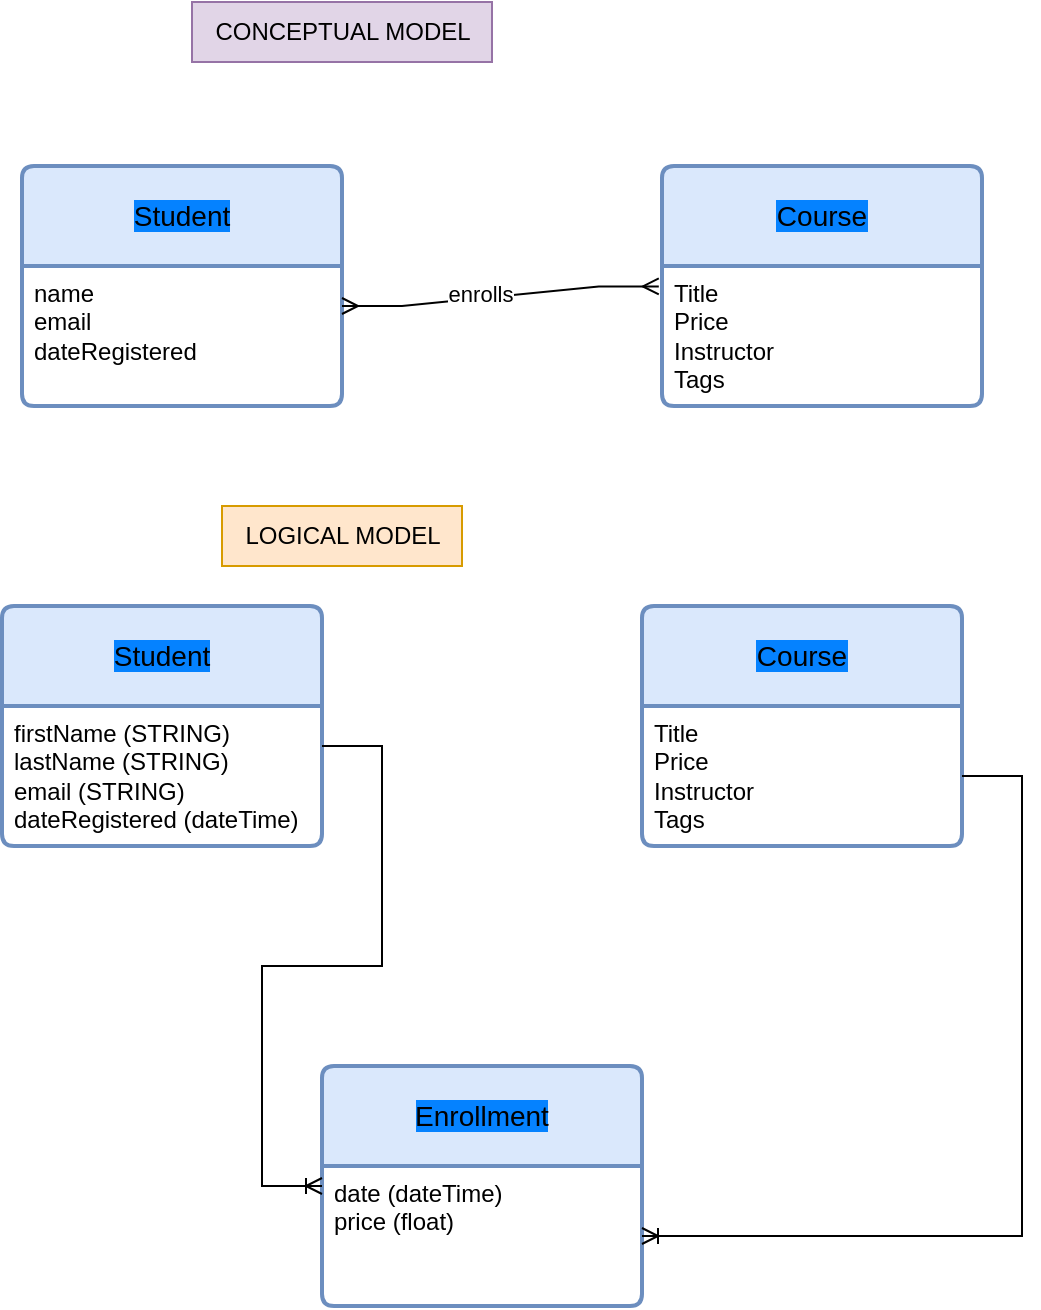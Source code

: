<mxfile version="24.7.1" type="github">
  <diagram name="Page-1" id="3cnqwz3TAFGl8TdH6URT">
    <mxGraphModel dx="805" dy="647" grid="1" gridSize="10" guides="1" tooltips="1" connect="1" arrows="1" fold="1" page="1" pageScale="1" pageWidth="850" pageHeight="1100" math="0" shadow="0">
      <root>
        <mxCell id="0" />
        <mxCell id="1" parent="0" />
        <mxCell id="WD5q0SkmQRm5SO6bqdjp-20" value="&lt;span style=&quot;background-color: rgb(5, 130, 255);&quot;&gt;Student&lt;/span&gt;" style="swimlane;childLayout=stackLayout;horizontal=1;startSize=50;horizontalStack=0;rounded=1;fontSize=14;fontStyle=0;strokeWidth=2;resizeParent=0;resizeLast=1;shadow=0;dashed=0;align=center;arcSize=4;whiteSpace=wrap;html=1;fillColor=#dae8fc;strokeColor=#6c8ebf;" parent="1" vertex="1">
          <mxGeometry x="160" y="100" width="160" height="120" as="geometry" />
        </mxCell>
        <mxCell id="WD5q0SkmQRm5SO6bqdjp-21" value="name&lt;div&gt;email&lt;/div&gt;&lt;div&gt;dateRegistered&lt;/div&gt;" style="align=left;strokeColor=none;fillColor=none;spacingLeft=4;fontSize=12;verticalAlign=top;resizable=0;rotatable=0;part=1;html=1;" parent="WD5q0SkmQRm5SO6bqdjp-20" vertex="1">
          <mxGeometry y="50" width="160" height="70" as="geometry" />
        </mxCell>
        <mxCell id="WD5q0SkmQRm5SO6bqdjp-22" value="&lt;span style=&quot;background-color: rgb(5, 130, 255);&quot;&gt;Course&lt;/span&gt;" style="swimlane;childLayout=stackLayout;horizontal=1;startSize=50;horizontalStack=0;rounded=1;fontSize=14;fontStyle=0;strokeWidth=2;resizeParent=0;resizeLast=1;shadow=0;dashed=0;align=center;arcSize=4;whiteSpace=wrap;html=1;fillColor=#dae8fc;strokeColor=#6c8ebf;" parent="1" vertex="1">
          <mxGeometry x="480" y="100" width="160" height="120" as="geometry" />
        </mxCell>
        <mxCell id="WD5q0SkmQRm5SO6bqdjp-23" value="Title&lt;div&gt;Price&lt;/div&gt;&lt;div&gt;Instructor&lt;/div&gt;&lt;div&gt;Tags&lt;/div&gt;" style="align=left;strokeColor=none;fillColor=none;spacingLeft=4;fontSize=12;verticalAlign=top;resizable=0;rotatable=0;part=1;html=1;" parent="WD5q0SkmQRm5SO6bqdjp-22" vertex="1">
          <mxGeometry y="50" width="160" height="70" as="geometry" />
        </mxCell>
        <mxCell id="WD5q0SkmQRm5SO6bqdjp-27" value="" style="edgeStyle=entityRelationEdgeStyle;fontSize=12;html=1;endArrow=ERmany;startArrow=ERmany;rounded=0;entryX=-0.01;entryY=0.146;entryDx=0;entryDy=0;entryPerimeter=0;" parent="1" target="WD5q0SkmQRm5SO6bqdjp-23" edge="1">
          <mxGeometry width="100" height="100" relative="1" as="geometry">
            <mxPoint x="320" y="170" as="sourcePoint" />
            <mxPoint x="490" y="130" as="targetPoint" />
            <Array as="points">
              <mxPoint x="190" y="-60" />
              <mxPoint x="160" y="-50" />
              <mxPoint x="190" y="-50" />
            </Array>
          </mxGeometry>
        </mxCell>
        <mxCell id="WD5q0SkmQRm5SO6bqdjp-28" value="enrolls" style="edgeLabel;html=1;align=center;verticalAlign=middle;resizable=0;points=[];" parent="WD5q0SkmQRm5SO6bqdjp-27" vertex="1" connectable="0">
          <mxGeometry x="-0.129" y="2" relative="1" as="geometry">
            <mxPoint as="offset" />
          </mxGeometry>
        </mxCell>
        <mxCell id="WD5q0SkmQRm5SO6bqdjp-29" value="&lt;span style=&quot;background-color: rgb(5, 130, 255);&quot;&gt;Student&lt;/span&gt;" style="swimlane;childLayout=stackLayout;horizontal=1;startSize=50;horizontalStack=0;rounded=1;fontSize=14;fontStyle=0;strokeWidth=2;resizeParent=0;resizeLast=1;shadow=0;dashed=0;align=center;arcSize=4;whiteSpace=wrap;html=1;fillColor=#dae8fc;strokeColor=#6c8ebf;" parent="1" vertex="1">
          <mxGeometry x="150" y="320" width="160" height="120" as="geometry" />
        </mxCell>
        <mxCell id="WD5q0SkmQRm5SO6bqdjp-30" value="&lt;div&gt;firstName (STRING)&lt;/div&gt;&lt;div&gt;lastName (STRING)&lt;/div&gt;&lt;div&gt;email (STRING)&lt;/div&gt;&lt;div&gt;dateRegistered (dateTime)&lt;/div&gt;" style="align=left;strokeColor=none;fillColor=none;spacingLeft=4;fontSize=12;verticalAlign=top;resizable=0;rotatable=0;part=1;html=1;" parent="WD5q0SkmQRm5SO6bqdjp-29" vertex="1">
          <mxGeometry y="50" width="160" height="70" as="geometry" />
        </mxCell>
        <mxCell id="WD5q0SkmQRm5SO6bqdjp-31" value="&lt;span style=&quot;background-color: rgb(5, 130, 255);&quot;&gt;Course&lt;/span&gt;" style="swimlane;childLayout=stackLayout;horizontal=1;startSize=50;horizontalStack=0;rounded=1;fontSize=14;fontStyle=0;strokeWidth=2;resizeParent=0;resizeLast=1;shadow=0;dashed=0;align=center;arcSize=4;whiteSpace=wrap;html=1;fillColor=#dae8fc;strokeColor=#6c8ebf;" parent="1" vertex="1">
          <mxGeometry x="470" y="320" width="160" height="120" as="geometry" />
        </mxCell>
        <mxCell id="WD5q0SkmQRm5SO6bqdjp-32" value="Title&lt;div&gt;Price&lt;/div&gt;&lt;div&gt;Instructor&lt;/div&gt;&lt;div&gt;Tags&lt;/div&gt;" style="align=left;strokeColor=none;fillColor=none;spacingLeft=4;fontSize=12;verticalAlign=top;resizable=0;rotatable=0;part=1;html=1;" parent="WD5q0SkmQRm5SO6bqdjp-31" vertex="1">
          <mxGeometry y="50" width="160" height="70" as="geometry" />
        </mxCell>
        <mxCell id="WD5q0SkmQRm5SO6bqdjp-35" value="&lt;span style=&quot;background-color: rgb(5, 130, 255);&quot;&gt;Enrollment&lt;/span&gt;" style="swimlane;childLayout=stackLayout;horizontal=1;startSize=50;horizontalStack=0;rounded=1;fontSize=14;fontStyle=0;strokeWidth=2;resizeParent=0;resizeLast=1;shadow=0;dashed=0;align=center;arcSize=4;whiteSpace=wrap;html=1;fillColor=#dae8fc;strokeColor=#6c8ebf;" parent="1" vertex="1">
          <mxGeometry x="310" y="550" width="160" height="120" as="geometry" />
        </mxCell>
        <mxCell id="WD5q0SkmQRm5SO6bqdjp-36" value="date (dateTime)&lt;div&gt;price (float)&lt;/div&gt;&lt;div&gt;&lt;br&gt;&lt;/div&gt;" style="align=left;strokeColor=none;fillColor=none;spacingLeft=4;fontSize=12;verticalAlign=top;resizable=0;rotatable=0;part=1;html=1;" parent="WD5q0SkmQRm5SO6bqdjp-35" vertex="1">
          <mxGeometry y="50" width="160" height="70" as="geometry" />
        </mxCell>
        <mxCell id="WD5q0SkmQRm5SO6bqdjp-37" value="" style="edgeStyle=entityRelationEdgeStyle;fontSize=12;html=1;endArrow=ERoneToMany;rounded=0;" parent="1" edge="1">
          <mxGeometry width="100" height="100" relative="1" as="geometry">
            <mxPoint x="310" y="390" as="sourcePoint" />
            <mxPoint x="310" y="610" as="targetPoint" />
            <Array as="points">
              <mxPoint x="-325" y="740" />
              <mxPoint x="155" y="740" />
              <mxPoint x="140" y="760" />
              <mxPoint x="140" y="690" />
              <mxPoint x="135" y="800" />
              <mxPoint x="135" y="810" />
            </Array>
          </mxGeometry>
        </mxCell>
        <mxCell id="WD5q0SkmQRm5SO6bqdjp-38" value="" style="edgeStyle=entityRelationEdgeStyle;fontSize=12;html=1;endArrow=ERoneToMany;rounded=0;entryX=1;entryY=0.5;entryDx=0;entryDy=0;" parent="1" source="WD5q0SkmQRm5SO6bqdjp-32" target="WD5q0SkmQRm5SO6bqdjp-36" edge="1">
          <mxGeometry width="100" height="100" relative="1" as="geometry">
            <mxPoint x="640" y="400" as="sourcePoint" />
            <mxPoint x="510" y="650" as="targetPoint" />
            <Array as="points">
              <mxPoint x="670" y="390" />
              <mxPoint x="640" y="510" />
              <mxPoint x="5" y="740" />
              <mxPoint x="485" y="740" />
              <mxPoint x="570" y="620" />
              <mxPoint x="470" y="760" />
              <mxPoint x="470" y="690" />
              <mxPoint x="465" y="800" />
              <mxPoint x="465" y="810" />
            </Array>
          </mxGeometry>
        </mxCell>
        <mxCell id="WD5q0SkmQRm5SO6bqdjp-39" value="CONCEPTUAL MODEL" style="text;html=1;align=center;verticalAlign=middle;resizable=0;points=[];autosize=1;strokeColor=#9673a6;fillColor=#e1d5e7;" parent="1" vertex="1">
          <mxGeometry x="245" y="18" width="150" height="30" as="geometry" />
        </mxCell>
        <mxCell id="WD5q0SkmQRm5SO6bqdjp-41" value="LOGICAL MODEL" style="text;html=1;align=center;verticalAlign=middle;resizable=0;points=[];autosize=1;strokeColor=#d79b00;fillColor=#ffe6cc;" parent="1" vertex="1">
          <mxGeometry x="260" y="270" width="120" height="30" as="geometry" />
        </mxCell>
      </root>
    </mxGraphModel>
  </diagram>
</mxfile>
